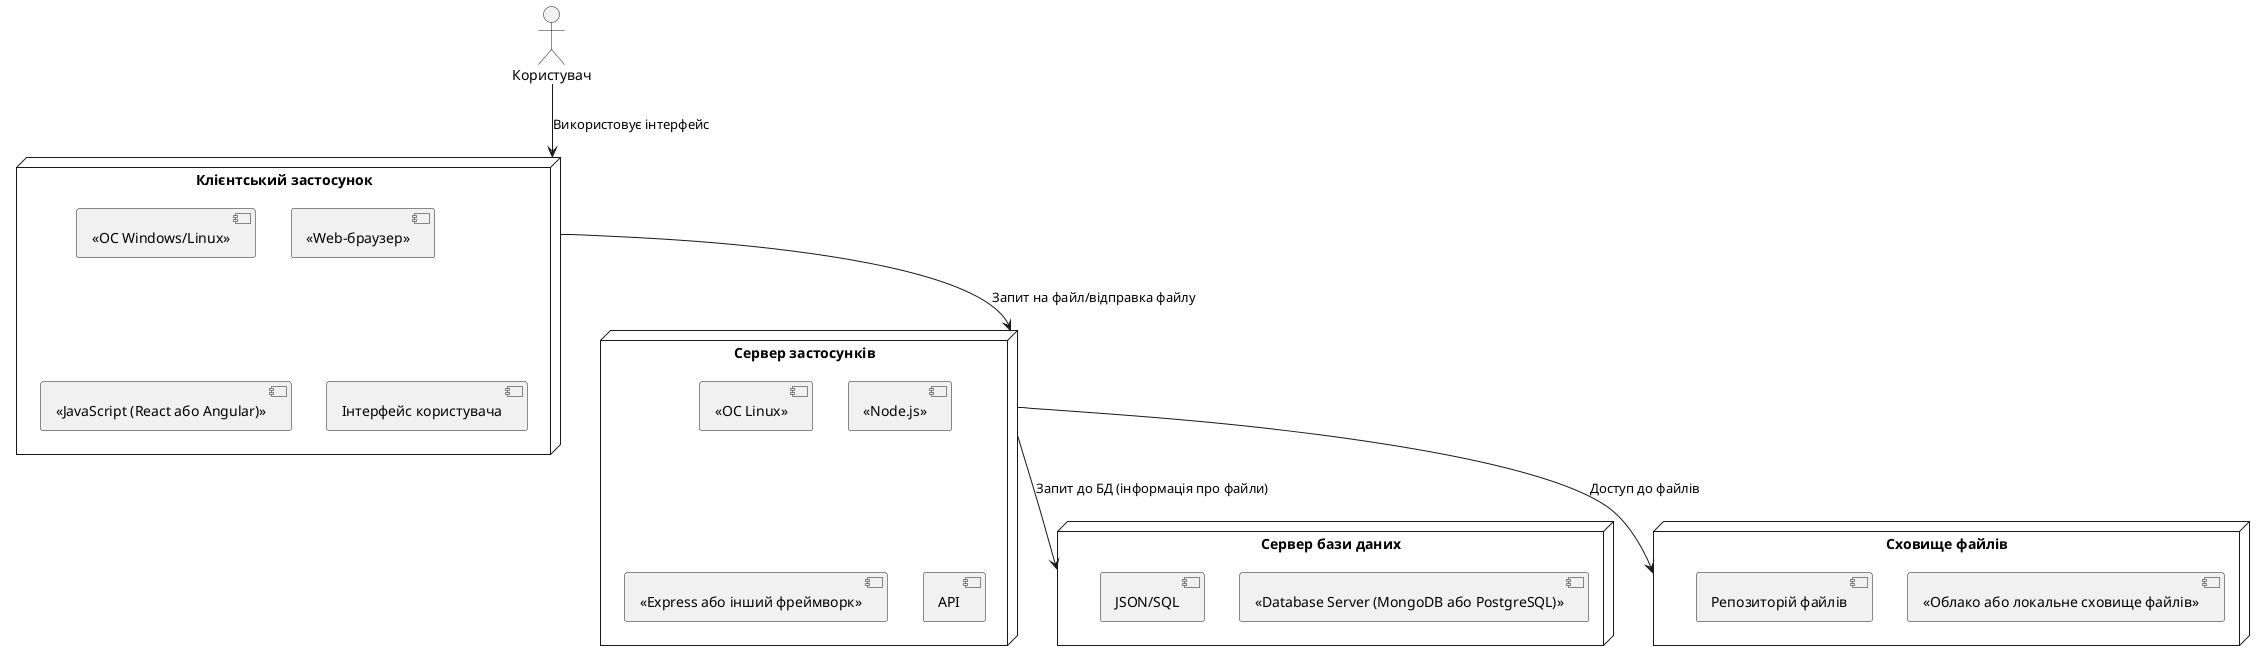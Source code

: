 @startuml
actor "Користувач" as User

node "Клієнтський застосунок" as ClientApp {
    [<<ОС Windows/Linux>>]
    [<<Web-браузер>>]
    [<<JavaScript (React або Angular)>>]
    [Інтерфейс користувача]
}

node "Сервер застосунків" as AppServer {
    [<<ОС Linux>>]
    [<<Node.js>>]
    [<<Express або інший фреймворк>>]
    [API]
}

node "Сервер бази даних" as DatabaseServer {
    [<<ОС Linux>>]
    [<<Database Server (MongoDB або PostgreSQL)>>]
    [JSON/SQL]
}

node "Сховище файлів" as FileStorage {
    [<<ОС Linux>>]
    [<<Облако або локальне сховище файлів>>]
    [Репозиторій файлів]
}

User --> ClientApp : Використовує інтерфейс
ClientApp --> AppServer : Запит на файл/відправка файлу
AppServer --> DatabaseServer : Запит до БД (інформація про файли)
AppServer --> FileStorage : Доступ до файлів
@enduml
